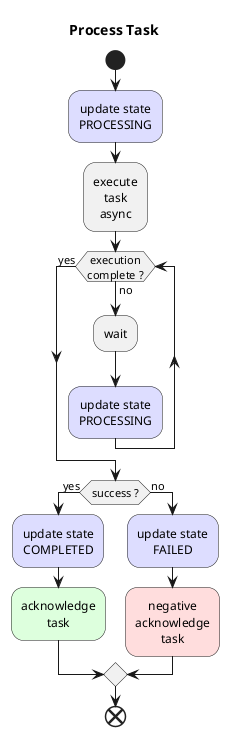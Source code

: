'
' Copyright © 2022 StreamNative
'
' Licensed under the Apache License, Version 2.0 (the "License");
' you may not use this file except in compliance with the License.
' You may obtain a copy of the License at
'
'     http://www.apache.org/licenses/LICENSE-2.0
'
' Unless required by applicable law or agreed to in writing, software
' distributed under the License is distributed on an "AS IS" BASIS,
' WITHOUT WARRANTIES OR CONDITIONS OF ANY KIND, either express or implied.
' See the License for the specific language governing permissions and
' limitations under the License.
'

@startuml

skinparam defaultTextAlignment center

title Process Task

start
#DDDDFF:update state\nPROCESSING;
:execute\ntask\nasync;
while (execution\ncomplete ?) is (no)
    :wait;
    #DDDDFF:update state\nPROCESSING;
endwhile (yes)
if (success ?) then (yes)
    #DDDDFF:update state\nCOMPLETED;
    #DDFFDD:acknowledge\ntask;
else (no)
    #DDDDFF:update state\nFAILED;
    #FFDDDD:negative\nacknowledge\ntask;
endif
end

@enduml
